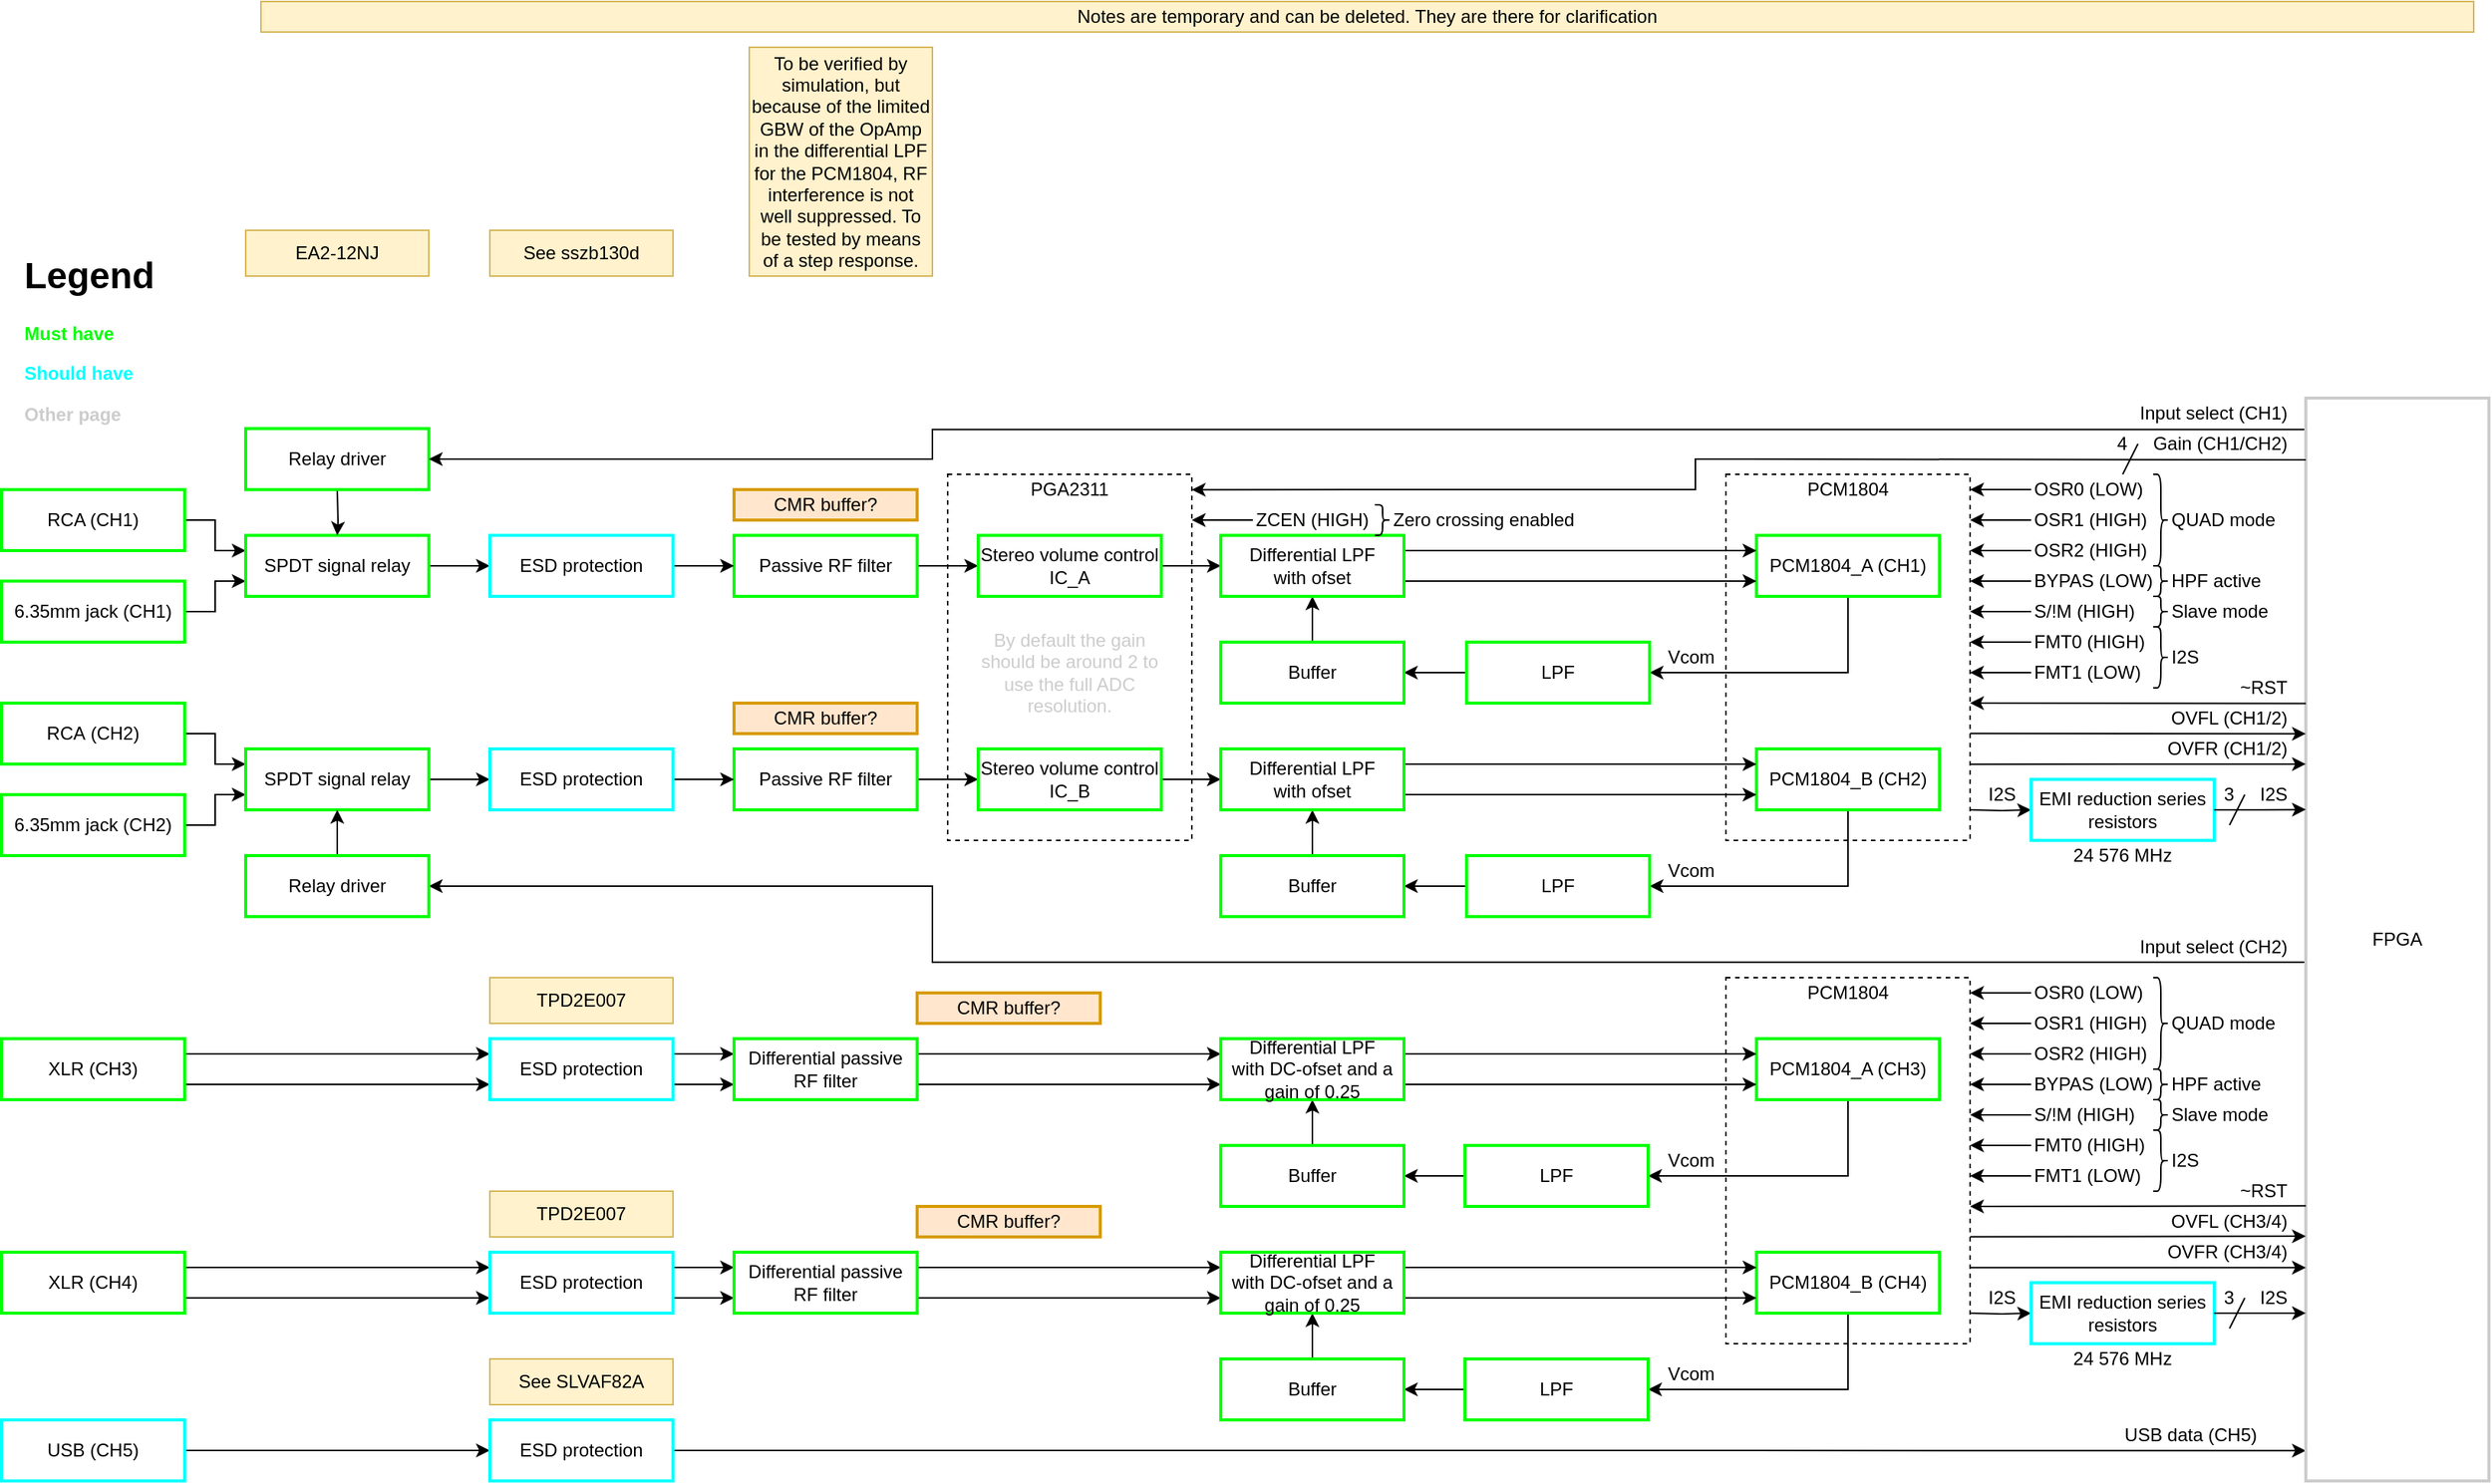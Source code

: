 <mxfile version="14.1.8" type="device"><diagram name="Front-end" id="cWm44dy0w8mPIGw9h7vB"><mxGraphModel dx="2076" dy="1198" grid="1" gridSize="10" guides="1" tooltips="1" connect="1" arrows="1" fold="1" page="1" pageScale="1" pageWidth="1169" pageHeight="1654" math="0" shadow="0"><root><mxCell id="Tum9GpHBGe6kB2Hy12o9-0"/><mxCell id="Tum9GpHBGe6kB2Hy12o9-1" parent="Tum9GpHBGe6kB2Hy12o9-0"/><mxCell id="dldLZSsZTYreI-2zcupG-102" value="" style="rounded=0;whiteSpace=wrap;html=1;dashed=1;" parent="Tum9GpHBGe6kB2Hy12o9-1" vertex="1"><mxGeometry x="860" y="330" width="160" height="240" as="geometry"/></mxCell><mxCell id="PNN2EIpFktz6E2M647Y1-21" style="edgeStyle=orthogonalEdgeStyle;rounded=0;orthogonalLoop=1;jettySize=auto;html=1;exitX=1;exitY=0.5;exitDx=0;exitDy=0;entryX=0;entryY=0.5;entryDx=0;entryDy=0;" parent="Tum9GpHBGe6kB2Hy12o9-1" target="dldLZSsZTYreI-2zcupG-23" edge="1"><mxGeometry relative="1" as="geometry"><mxPoint x="1570" y="550" as="targetPoint"/><mxPoint x="1530" y="550.0" as="sourcePoint"/></mxGeometry></mxCell><mxCell id="PNN2EIpFktz6E2M647Y1-20" value="" style="rounded=0;whiteSpace=wrap;html=1;dashed=1;" parent="Tum9GpHBGe6kB2Hy12o9-1" vertex="1"><mxGeometry x="1370" y="330" width="160" height="240" as="geometry"/></mxCell><mxCell id="Tum9GpHBGe6kB2Hy12o9-12" style="edgeStyle=orthogonalEdgeStyle;rounded=0;orthogonalLoop=1;jettySize=auto;html=1;exitX=1;exitY=0.5;exitDx=0;exitDy=0;startArrow=none;startFill=0;entryX=0;entryY=0.972;entryDx=0;entryDy=0;entryPerimeter=0;" parent="Tum9GpHBGe6kB2Hy12o9-1" source="biP2eencUZLMIJbClhq1-16" target="dldLZSsZTYreI-2zcupG-26" edge="1"><mxGeometry relative="1" as="geometry"><mxPoint x="1570" y="970" as="targetPoint"/><Array as="points"/></mxGeometry></mxCell><mxCell id="biP2eencUZLMIJbClhq1-18" value="" style="edgeStyle=orthogonalEdgeStyle;rounded=0;orthogonalLoop=1;jettySize=auto;html=1;" parent="Tum9GpHBGe6kB2Hy12o9-1" source="Tum9GpHBGe6kB2Hy12o9-13" target="biP2eencUZLMIJbClhq1-16" edge="1"><mxGeometry relative="1" as="geometry"/></mxCell><mxCell id="Tum9GpHBGe6kB2Hy12o9-13" value="USB&amp;nbsp;(CH5)" style="rounded=0;whiteSpace=wrap;html=1;strokeColor=#00FFFF;strokeWidth=2;" parent="Tum9GpHBGe6kB2Hy12o9-1" vertex="1"><mxGeometry x="240" y="950" width="120" height="40" as="geometry"/></mxCell><mxCell id="PNN2EIpFktz6E2M647Y1-124" style="edgeStyle=orthogonalEdgeStyle;rounded=0;orthogonalLoop=1;jettySize=auto;html=1;exitX=1;exitY=0.5;exitDx=0;exitDy=0;entryX=0;entryY=0.25;entryDx=0;entryDy=0;labelBackgroundColor=none;strokeColor=#000000;" parent="Tum9GpHBGe6kB2Hy12o9-1" source="biP2eencUZLMIJbClhq1-2" target="PNN2EIpFktz6E2M647Y1-125" edge="1"><mxGeometry relative="1" as="geometry"><mxPoint x="420" y="390" as="targetPoint"/></mxGeometry></mxCell><mxCell id="biP2eencUZLMIJbClhq1-2" value="RCA (CH1)" style="rounded=0;whiteSpace=wrap;html=1;strokeColor=#00FF00;strokeWidth=2;" parent="Tum9GpHBGe6kB2Hy12o9-1" vertex="1"><mxGeometry x="240" y="340" width="120" height="40" as="geometry"/></mxCell><mxCell id="PNN2EIpFktz6E2M647Y1-71" value="" style="edgeStyle=orthogonalEdgeStyle;rounded=0;orthogonalLoop=1;jettySize=auto;html=1;labelBackgroundColor=none;strokeColor=#000000;entryX=0;entryY=0.75;entryDx=0;entryDy=0;" parent="Tum9GpHBGe6kB2Hy12o9-1" source="biP2eencUZLMIJbClhq1-3" target="PNN2EIpFktz6E2M647Y1-125" edge="1"><mxGeometry relative="1" as="geometry"><mxPoint x="420" y="410" as="targetPoint"/></mxGeometry></mxCell><mxCell id="biP2eencUZLMIJbClhq1-3" value="6.35mm jack (CH1)" style="rounded=0;whiteSpace=wrap;html=1;strokeColor=#00FF00;strokeWidth=2;" parent="Tum9GpHBGe6kB2Hy12o9-1" vertex="1"><mxGeometry x="240" y="400" width="120" height="40" as="geometry"/></mxCell><mxCell id="PNN2EIpFktz6E2M647Y1-72" value="" style="edgeStyle=orthogonalEdgeStyle;rounded=0;orthogonalLoop=1;jettySize=auto;html=1;labelBackgroundColor=none;strokeColor=#000000;entryX=0;entryY=0.25;entryDx=0;entryDy=0;" parent="Tum9GpHBGe6kB2Hy12o9-1" source="biP2eencUZLMIJbClhq1-4" target="PNN2EIpFktz6E2M647Y1-126" edge="1"><mxGeometry relative="1" as="geometry"><mxPoint x="420" y="570" as="targetPoint"/></mxGeometry></mxCell><mxCell id="biP2eencUZLMIJbClhq1-4" value="RCA&amp;nbsp;(CH2)" style="rounded=0;whiteSpace=wrap;html=1;strokeColor=#00FF00;strokeWidth=2;" parent="Tum9GpHBGe6kB2Hy12o9-1" vertex="1"><mxGeometry x="240" y="480" width="120" height="40" as="geometry"/></mxCell><mxCell id="PNN2EIpFktz6E2M647Y1-73" value="" style="edgeStyle=orthogonalEdgeStyle;rounded=0;orthogonalLoop=1;jettySize=auto;html=1;labelBackgroundColor=none;strokeColor=#000000;entryX=0;entryY=0.75;entryDx=0;entryDy=0;" parent="Tum9GpHBGe6kB2Hy12o9-1" source="biP2eencUZLMIJbClhq1-5" target="PNN2EIpFktz6E2M647Y1-126" edge="1"><mxGeometry relative="1" as="geometry"><mxPoint x="420" y="590" as="targetPoint"/></mxGeometry></mxCell><mxCell id="biP2eencUZLMIJbClhq1-5" value="6.35mm jack&amp;nbsp;(CH2)" style="rounded=0;whiteSpace=wrap;html=1;strokeColor=#00FF00;strokeWidth=2;" parent="Tum9GpHBGe6kB2Hy12o9-1" vertex="1"><mxGeometry x="240" y="540" width="120" height="40" as="geometry"/></mxCell><mxCell id="biP2eencUZLMIJbClhq1-20" value="" style="edgeStyle=orthogonalEdgeStyle;rounded=0;orthogonalLoop=1;jettySize=auto;html=1;exitX=1;exitY=0.25;exitDx=0;exitDy=0;entryX=0;entryY=0.25;entryDx=0;entryDy=0;" parent="Tum9GpHBGe6kB2Hy12o9-1" source="biP2eencUZLMIJbClhq1-6" target="biP2eencUZLMIJbClhq1-14" edge="1"><mxGeometry relative="1" as="geometry"/></mxCell><mxCell id="PNN2EIpFktz6E2M647Y1-1" style="edgeStyle=orthogonalEdgeStyle;rounded=0;orthogonalLoop=1;jettySize=auto;html=1;exitX=1;exitY=0.75;exitDx=0;exitDy=0;entryX=0;entryY=0.75;entryDx=0;entryDy=0;" parent="Tum9GpHBGe6kB2Hy12o9-1" source="biP2eencUZLMIJbClhq1-6" target="biP2eencUZLMIJbClhq1-14" edge="1"><mxGeometry relative="1" as="geometry"/></mxCell><mxCell id="biP2eencUZLMIJbClhq1-6" value="XLR&amp;nbsp;(CH3)" style="rounded=0;whiteSpace=wrap;html=1;strokeColor=#00FF00;strokeWidth=2;" parent="Tum9GpHBGe6kB2Hy12o9-1" vertex="1"><mxGeometry x="240" y="700" width="120" height="40" as="geometry"/></mxCell><mxCell id="PNN2EIpFktz6E2M647Y1-4" style="edgeStyle=orthogonalEdgeStyle;rounded=0;orthogonalLoop=1;jettySize=auto;html=1;exitX=1;exitY=0.25;exitDx=0;exitDy=0;entryX=0;entryY=0.25;entryDx=0;entryDy=0;" parent="Tum9GpHBGe6kB2Hy12o9-1" source="biP2eencUZLMIJbClhq1-7" target="biP2eencUZLMIJbClhq1-15" edge="1"><mxGeometry relative="1" as="geometry"/></mxCell><mxCell id="PNN2EIpFktz6E2M647Y1-5" style="edgeStyle=orthogonalEdgeStyle;rounded=0;orthogonalLoop=1;jettySize=auto;html=1;exitX=1;exitY=0.75;exitDx=0;exitDy=0;entryX=0;entryY=0.75;entryDx=0;entryDy=0;" parent="Tum9GpHBGe6kB2Hy12o9-1" source="biP2eencUZLMIJbClhq1-7" target="biP2eencUZLMIJbClhq1-15" edge="1"><mxGeometry relative="1" as="geometry"/></mxCell><mxCell id="biP2eencUZLMIJbClhq1-7" value="XLR&amp;nbsp;(CH4)" style="rounded=0;whiteSpace=wrap;html=1;strokeColor=#00FF00;strokeWidth=2;" parent="Tum9GpHBGe6kB2Hy12o9-1" vertex="1"><mxGeometry x="240" y="840" width="120" height="40" as="geometry"/></mxCell><mxCell id="PNN2EIpFktz6E2M647Y1-2" style="edgeStyle=orthogonalEdgeStyle;rounded=0;orthogonalLoop=1;jettySize=auto;html=1;exitX=1;exitY=0.25;exitDx=0;exitDy=0;entryX=0;entryY=0.25;entryDx=0;entryDy=0;" parent="Tum9GpHBGe6kB2Hy12o9-1" source="biP2eencUZLMIJbClhq1-14" target="biP2eencUZLMIJbClhq1-48" edge="1"><mxGeometry relative="1" as="geometry"/></mxCell><mxCell id="PNN2EIpFktz6E2M647Y1-3" style="edgeStyle=orthogonalEdgeStyle;rounded=0;orthogonalLoop=1;jettySize=auto;html=1;exitX=1;exitY=0.75;exitDx=0;exitDy=0;entryX=0;entryY=0.75;entryDx=0;entryDy=0;" parent="Tum9GpHBGe6kB2Hy12o9-1" source="biP2eencUZLMIJbClhq1-14" target="biP2eencUZLMIJbClhq1-48" edge="1"><mxGeometry relative="1" as="geometry"/></mxCell><mxCell id="biP2eencUZLMIJbClhq1-14" value="ESD protection" style="rounded=0;whiteSpace=wrap;html=1;strokeColor=#00FFFF;strokeWidth=2;" parent="Tum9GpHBGe6kB2Hy12o9-1" vertex="1"><mxGeometry x="560" y="700" width="120" height="40" as="geometry"/></mxCell><mxCell id="PNN2EIpFktz6E2M647Y1-6" style="edgeStyle=orthogonalEdgeStyle;rounded=0;orthogonalLoop=1;jettySize=auto;html=1;exitX=1;exitY=0.25;exitDx=0;exitDy=0;entryX=0;entryY=0.25;entryDx=0;entryDy=0;" parent="Tum9GpHBGe6kB2Hy12o9-1" source="biP2eencUZLMIJbClhq1-15" target="biP2eencUZLMIJbClhq1-56" edge="1"><mxGeometry relative="1" as="geometry"/></mxCell><mxCell id="PNN2EIpFktz6E2M647Y1-7" style="edgeStyle=orthogonalEdgeStyle;rounded=0;orthogonalLoop=1;jettySize=auto;html=1;exitX=1;exitY=0.75;exitDx=0;exitDy=0;entryX=0;entryY=0.75;entryDx=0;entryDy=0;" parent="Tum9GpHBGe6kB2Hy12o9-1" source="biP2eencUZLMIJbClhq1-15" target="biP2eencUZLMIJbClhq1-56" edge="1"><mxGeometry relative="1" as="geometry"/></mxCell><mxCell id="biP2eencUZLMIJbClhq1-15" value="ESD protection" style="rounded=0;whiteSpace=wrap;html=1;strokeColor=#00FFFF;strokeWidth=2;" parent="Tum9GpHBGe6kB2Hy12o9-1" vertex="1"><mxGeometry x="560" y="840" width="120" height="40" as="geometry"/></mxCell><mxCell id="biP2eencUZLMIJbClhq1-16" value="ESD protection" style="rounded=0;whiteSpace=wrap;html=1;strokeColor=#00FFFF;strokeWidth=2;" parent="Tum9GpHBGe6kB2Hy12o9-1" vertex="1"><mxGeometry x="560" y="950" width="120" height="40" as="geometry"/></mxCell><mxCell id="biP2eencUZLMIJbClhq1-40" style="edgeStyle=orthogonalEdgeStyle;rounded=0;orthogonalLoop=1;jettySize=auto;html=1;exitX=0.5;exitY=1;exitDx=0;exitDy=0;entryX=1;entryY=0.5;entryDx=0;entryDy=0;" parent="Tum9GpHBGe6kB2Hy12o9-1" source="biP2eencUZLMIJbClhq1-31" target="biP2eencUZLMIJbClhq1-33" edge="1"><mxGeometry relative="1" as="geometry"><mxPoint x="1285" y="620" as="targetPoint"/></mxGeometry></mxCell><mxCell id="biP2eencUZLMIJbClhq1-31" value="PCM1804_A (CH1)" style="rounded=0;whiteSpace=wrap;html=1;strokeColor=#00FF00;strokeWidth=2;" parent="Tum9GpHBGe6kB2Hy12o9-1" vertex="1"><mxGeometry x="1390" y="370" width="120" height="40" as="geometry"/></mxCell><mxCell id="biP2eencUZLMIJbClhq1-35" value="" style="edgeStyle=orthogonalEdgeStyle;rounded=0;orthogonalLoop=1;jettySize=auto;html=1;entryX=1;entryY=0.5;entryDx=0;entryDy=0;" parent="Tum9GpHBGe6kB2Hy12o9-1" source="biP2eencUZLMIJbClhq1-33" target="biP2eencUZLMIJbClhq1-34" edge="1"><mxGeometry relative="1" as="geometry"><mxPoint x="885" y="620.0" as="targetPoint"/></mxGeometry></mxCell><mxCell id="biP2eencUZLMIJbClhq1-33" value="LPF" style="rounded=0;whiteSpace=wrap;html=1;strokeColor=#00FF00;strokeWidth=2;" parent="Tum9GpHBGe6kB2Hy12o9-1" vertex="1"><mxGeometry x="1200" y="440" width="120" height="40" as="geometry"/></mxCell><mxCell id="biP2eencUZLMIJbClhq1-85" style="edgeStyle=orthogonalEdgeStyle;rounded=0;orthogonalLoop=1;jettySize=auto;html=1;entryX=0.5;entryY=1;entryDx=0;entryDy=0;" parent="Tum9GpHBGe6kB2Hy12o9-1" source="biP2eencUZLMIJbClhq1-34" target="biP2eencUZLMIJbClhq1-66" edge="1"><mxGeometry relative="1" as="geometry"/></mxCell><mxCell id="biP2eencUZLMIJbClhq1-34" value="Buffer" style="rounded=0;whiteSpace=wrap;html=1;strokeColor=#00FF00;strokeWidth=2;" parent="Tum9GpHBGe6kB2Hy12o9-1" vertex="1"><mxGeometry x="1039" y="440" width="120" height="40" as="geometry"/></mxCell><mxCell id="biP2eencUZLMIJbClhq1-41" value="Vcom" style="text;html=1;strokeColor=none;fillColor=none;align=left;verticalAlign=middle;whiteSpace=wrap;rounded=0;" parent="Tum9GpHBGe6kB2Hy12o9-1" vertex="1"><mxGeometry x="1330" y="440" width="50" height="20" as="geometry"/></mxCell><mxCell id="biP2eencUZLMIJbClhq1-47" value="See sszb130d" style="text;html=1;strokeColor=#d6b656;fillColor=#fff2cc;align=center;verticalAlign=middle;whiteSpace=wrap;rounded=0;" parent="Tum9GpHBGe6kB2Hy12o9-1" vertex="1"><mxGeometry x="560" y="170" width="120" height="30" as="geometry"/></mxCell><mxCell id="PNN2EIpFktz6E2M647Y1-47" style="edgeStyle=orthogonalEdgeStyle;rounded=0;orthogonalLoop=1;jettySize=auto;html=1;exitX=1;exitY=0.25;exitDx=0;exitDy=0;entryX=0;entryY=0.25;entryDx=0;entryDy=0;" parent="Tum9GpHBGe6kB2Hy12o9-1" source="biP2eencUZLMIJbClhq1-48" target="PNN2EIpFktz6E2M647Y1-34" edge="1"><mxGeometry relative="1" as="geometry"/></mxCell><mxCell id="PNN2EIpFktz6E2M647Y1-48" style="edgeStyle=orthogonalEdgeStyle;rounded=0;orthogonalLoop=1;jettySize=auto;html=1;exitX=1;exitY=0.75;exitDx=0;exitDy=0;entryX=0;entryY=0.75;entryDx=0;entryDy=0;" parent="Tum9GpHBGe6kB2Hy12o9-1" source="biP2eencUZLMIJbClhq1-48" target="PNN2EIpFktz6E2M647Y1-34" edge="1"><mxGeometry relative="1" as="geometry"/></mxCell><mxCell id="biP2eencUZLMIJbClhq1-48" value="Differential passive RF filter" style="rounded=0;whiteSpace=wrap;html=1;strokeColor=#00FF00;strokeWidth=2;" parent="Tum9GpHBGe6kB2Hy12o9-1" vertex="1"><mxGeometry x="720" y="700" width="120" height="40" as="geometry"/></mxCell><mxCell id="biP2eencUZLMIJbClhq1-77" style="edgeStyle=orthogonalEdgeStyle;rounded=0;orthogonalLoop=1;jettySize=auto;html=1;exitX=1;exitY=0.5;exitDx=0;exitDy=0;entryX=0;entryY=0.5;entryDx=0;entryDy=0;" parent="Tum9GpHBGe6kB2Hy12o9-1" source="biP2eencUZLMIJbClhq1-88" target="biP2eencUZLMIJbClhq1-66" edge="1"><mxGeometry relative="1" as="geometry"><mxPoint x="845" y="415" as="sourcePoint"/><Array as="points"/></mxGeometry></mxCell><mxCell id="biP2eencUZLMIJbClhq1-78" style="edgeStyle=orthogonalEdgeStyle;rounded=0;orthogonalLoop=1;jettySize=auto;html=1;exitX=1;exitY=0.5;exitDx=0;exitDy=0;entryX=0;entryY=0.5;entryDx=0;entryDy=0;" parent="Tum9GpHBGe6kB2Hy12o9-1" source="biP2eencUZLMIJbClhq1-89" target="PNN2EIpFktz6E2M647Y1-19" edge="1"><mxGeometry relative="1" as="geometry"><mxPoint x="845" y="455" as="sourcePoint"/><mxPoint x="885" y="507.5" as="targetPoint"/></mxGeometry></mxCell><mxCell id="PNN2EIpFktz6E2M647Y1-49" style="edgeStyle=orthogonalEdgeStyle;rounded=0;orthogonalLoop=1;jettySize=auto;html=1;exitX=1;exitY=0.25;exitDx=0;exitDy=0;entryX=0;entryY=0.25;entryDx=0;entryDy=0;" parent="Tum9GpHBGe6kB2Hy12o9-1" source="biP2eencUZLMIJbClhq1-56" target="PNN2EIpFktz6E2M647Y1-45" edge="1"><mxGeometry relative="1" as="geometry"/></mxCell><mxCell id="PNN2EIpFktz6E2M647Y1-50" style="edgeStyle=orthogonalEdgeStyle;rounded=0;orthogonalLoop=1;jettySize=auto;html=1;exitX=1;exitY=0.75;exitDx=0;exitDy=0;entryX=0;entryY=0.75;entryDx=0;entryDy=0;" parent="Tum9GpHBGe6kB2Hy12o9-1" source="biP2eencUZLMIJbClhq1-56" target="PNN2EIpFktz6E2M647Y1-45" edge="1"><mxGeometry relative="1" as="geometry"/></mxCell><mxCell id="biP2eencUZLMIJbClhq1-56" value="Differential passive RF filter" style="rounded=0;whiteSpace=wrap;html=1;strokeColor=#00FF00;strokeWidth=2;" parent="Tum9GpHBGe6kB2Hy12o9-1" vertex="1"><mxGeometry x="720" y="840" width="120" height="40" as="geometry"/></mxCell><mxCell id="PNN2EIpFktz6E2M647Y1-74" value="" style="edgeStyle=orthogonalEdgeStyle;rounded=0;orthogonalLoop=1;jettySize=auto;html=1;labelBackgroundColor=none;strokeColor=#000000;" parent="Tum9GpHBGe6kB2Hy12o9-1" source="biP2eencUZLMIJbClhq1-59" target="biP2eencUZLMIJbClhq1-88" edge="1"><mxGeometry relative="1" as="geometry"/></mxCell><mxCell id="biP2eencUZLMIJbClhq1-59" value="Passive RF filter" style="rounded=0;whiteSpace=wrap;html=1;strokeColor=#00FF00;strokeWidth=2;" parent="Tum9GpHBGe6kB2Hy12o9-1" vertex="1"><mxGeometry x="720" y="370" width="120" height="40" as="geometry"/></mxCell><mxCell id="PNN2EIpFktz6E2M647Y1-75" value="" style="edgeStyle=orthogonalEdgeStyle;rounded=0;orthogonalLoop=1;jettySize=auto;html=1;labelBackgroundColor=none;strokeColor=#000000;" parent="Tum9GpHBGe6kB2Hy12o9-1" source="biP2eencUZLMIJbClhq1-60" target="biP2eencUZLMIJbClhq1-89" edge="1"><mxGeometry relative="1" as="geometry"/></mxCell><mxCell id="biP2eencUZLMIJbClhq1-60" value="Passive RF filter" style="rounded=0;whiteSpace=wrap;html=1;strokeColor=#00FF00;strokeWidth=2;" parent="Tum9GpHBGe6kB2Hy12o9-1" vertex="1"><mxGeometry x="720" y="510" width="120" height="40" as="geometry"/></mxCell><mxCell id="biP2eencUZLMIJbClhq1-61" value="To be verified by simulation, but because of the limited GBW of the OpAmp in the differential LPF for the PCM1804, RF interference is not well suppressed. To be tested by means of a step response." style="text;html=1;strokeColor=#d6b656;fillColor=#fff2cc;align=center;verticalAlign=middle;whiteSpace=wrap;rounded=0;" parent="Tum9GpHBGe6kB2Hy12o9-1" vertex="1"><mxGeometry x="730" y="50" width="120" height="150" as="geometry"/></mxCell><mxCell id="biP2eencUZLMIJbClhq1-65" value="Notes are temporary and can be deleted. They are there for clarification" style="text;html=1;strokeColor=#d6b656;fillColor=#fff2cc;align=center;verticalAlign=middle;whiteSpace=wrap;rounded=0;" parent="Tum9GpHBGe6kB2Hy12o9-1" vertex="1"><mxGeometry x="410" y="20" width="1450" height="20" as="geometry"/></mxCell><mxCell id="biP2eencUZLMIJbClhq1-83" style="edgeStyle=orthogonalEdgeStyle;rounded=0;orthogonalLoop=1;jettySize=auto;html=1;exitX=1;exitY=0.25;exitDx=0;exitDy=0;entryX=0;entryY=0.25;entryDx=0;entryDy=0;" parent="Tum9GpHBGe6kB2Hy12o9-1" source="biP2eencUZLMIJbClhq1-66" target="biP2eencUZLMIJbClhq1-31" edge="1"><mxGeometry relative="1" as="geometry"/></mxCell><mxCell id="biP2eencUZLMIJbClhq1-84" style="edgeStyle=orthogonalEdgeStyle;rounded=0;orthogonalLoop=1;jettySize=auto;html=1;exitX=1;exitY=0.75;exitDx=0;exitDy=0;entryX=0;entryY=0.75;entryDx=0;entryDy=0;" parent="Tum9GpHBGe6kB2Hy12o9-1" source="biP2eencUZLMIJbClhq1-66" target="biP2eencUZLMIJbClhq1-31" edge="1"><mxGeometry relative="1" as="geometry"/></mxCell><mxCell id="biP2eencUZLMIJbClhq1-66" value="Differential LPF&lt;br&gt;with ofset" style="rounded=0;whiteSpace=wrap;html=1;strokeColor=#00FF00;strokeWidth=2;" parent="Tum9GpHBGe6kB2Hy12o9-1" vertex="1"><mxGeometry x="1039" y="370" width="120" height="40" as="geometry"/></mxCell><mxCell id="biP2eencUZLMIJbClhq1-88" value="Stereo volume control IC_A" style="rounded=0;whiteSpace=wrap;html=1;strokeColor=#00FF00;strokeWidth=2;" parent="Tum9GpHBGe6kB2Hy12o9-1" vertex="1"><mxGeometry x="880" y="370" width="120" height="40" as="geometry"/></mxCell><mxCell id="biP2eencUZLMIJbClhq1-89" value="Stereo volume control IC_B" style="rounded=0;whiteSpace=wrap;html=1;strokeColor=#00FF00;strokeWidth=2;" parent="Tum9GpHBGe6kB2Hy12o9-1" vertex="1"><mxGeometry x="880" y="510" width="120" height="40" as="geometry"/></mxCell><mxCell id="PNN2EIpFktz6E2M647Y1-0" value="EA2-12NJ" style="text;html=1;strokeColor=#d6b656;fillColor=#fff2cc;align=center;verticalAlign=middle;whiteSpace=wrap;rounded=0;" parent="Tum9GpHBGe6kB2Hy12o9-1" vertex="1"><mxGeometry x="400" y="170" width="120" height="30" as="geometry"/></mxCell><mxCell id="PNN2EIpFktz6E2M647Y1-8" style="edgeStyle=orthogonalEdgeStyle;rounded=0;orthogonalLoop=1;jettySize=auto;html=1;exitX=0.5;exitY=1;exitDx=0;exitDy=0;entryX=1;entryY=0.5;entryDx=0;entryDy=0;" parent="Tum9GpHBGe6kB2Hy12o9-1" source="PNN2EIpFktz6E2M647Y1-10" target="PNN2EIpFktz6E2M647Y1-12" edge="1"><mxGeometry relative="1" as="geometry"><mxPoint x="1285" y="790" as="targetPoint"/></mxGeometry></mxCell><mxCell id="PNN2EIpFktz6E2M647Y1-10" value="PCM1804_B (CH2)" style="rounded=0;whiteSpace=wrap;html=1;strokeColor=#00FF00;strokeWidth=2;" parent="Tum9GpHBGe6kB2Hy12o9-1" vertex="1"><mxGeometry x="1390" y="510" width="120" height="40" as="geometry"/></mxCell><mxCell id="PNN2EIpFktz6E2M647Y1-11" value="" style="edgeStyle=orthogonalEdgeStyle;rounded=0;orthogonalLoop=1;jettySize=auto;html=1;entryX=1;entryY=0.5;entryDx=0;entryDy=0;" parent="Tum9GpHBGe6kB2Hy12o9-1" source="PNN2EIpFktz6E2M647Y1-12" target="PNN2EIpFktz6E2M647Y1-14" edge="1"><mxGeometry relative="1" as="geometry"><mxPoint x="885" y="760.0" as="targetPoint"/></mxGeometry></mxCell><mxCell id="PNN2EIpFktz6E2M647Y1-12" value="LPF" style="rounded=0;whiteSpace=wrap;html=1;strokeColor=#00FF00;strokeWidth=2;" parent="Tum9GpHBGe6kB2Hy12o9-1" vertex="1"><mxGeometry x="1200" y="580" width="120" height="40" as="geometry"/></mxCell><mxCell id="PNN2EIpFktz6E2M647Y1-13" style="edgeStyle=orthogonalEdgeStyle;rounded=0;orthogonalLoop=1;jettySize=auto;html=1;entryX=0.5;entryY=1;entryDx=0;entryDy=0;" parent="Tum9GpHBGe6kB2Hy12o9-1" source="PNN2EIpFktz6E2M647Y1-14" target="PNN2EIpFktz6E2M647Y1-19" edge="1"><mxGeometry relative="1" as="geometry"/></mxCell><mxCell id="PNN2EIpFktz6E2M647Y1-14" value="Buffer" style="rounded=0;whiteSpace=wrap;html=1;strokeColor=#00FF00;strokeWidth=2;" parent="Tum9GpHBGe6kB2Hy12o9-1" vertex="1"><mxGeometry x="1039" y="580" width="120" height="40" as="geometry"/></mxCell><mxCell id="PNN2EIpFktz6E2M647Y1-15" value="Vcom" style="text;html=1;strokeColor=none;fillColor=none;align=left;verticalAlign=middle;whiteSpace=wrap;rounded=0;" parent="Tum9GpHBGe6kB2Hy12o9-1" vertex="1"><mxGeometry x="1330" y="580" width="50" height="20" as="geometry"/></mxCell><mxCell id="PNN2EIpFktz6E2M647Y1-17" style="edgeStyle=orthogonalEdgeStyle;rounded=0;orthogonalLoop=1;jettySize=auto;html=1;exitX=1;exitY=0.25;exitDx=0;exitDy=0;entryX=0;entryY=0.25;entryDx=0;entryDy=0;" parent="Tum9GpHBGe6kB2Hy12o9-1" source="PNN2EIpFktz6E2M647Y1-19" target="PNN2EIpFktz6E2M647Y1-10" edge="1"><mxGeometry relative="1" as="geometry"/></mxCell><mxCell id="PNN2EIpFktz6E2M647Y1-18" style="edgeStyle=orthogonalEdgeStyle;rounded=0;orthogonalLoop=1;jettySize=auto;html=1;exitX=1;exitY=0.75;exitDx=0;exitDy=0;entryX=0;entryY=0.75;entryDx=0;entryDy=0;" parent="Tum9GpHBGe6kB2Hy12o9-1" source="PNN2EIpFktz6E2M647Y1-19" target="PNN2EIpFktz6E2M647Y1-10" edge="1"><mxGeometry relative="1" as="geometry"/></mxCell><mxCell id="PNN2EIpFktz6E2M647Y1-19" value="Differential LPF&lt;br&gt;with ofset" style="rounded=0;whiteSpace=wrap;html=1;strokeColor=#00FF00;strokeWidth=2;" parent="Tum9GpHBGe6kB2Hy12o9-1" vertex="1"><mxGeometry x="1039" y="510" width="120" height="40" as="geometry"/></mxCell><mxCell id="PNN2EIpFktz6E2M647Y1-22" value="PCM1804" style="text;html=1;strokeColor=none;fillColor=none;align=center;verticalAlign=middle;whiteSpace=wrap;rounded=0;" parent="Tum9GpHBGe6kB2Hy12o9-1" vertex="1"><mxGeometry x="1390" y="330" width="120" height="20" as="geometry"/></mxCell><mxCell id="PNN2EIpFktz6E2M647Y1-24" value="" style="rounded=0;whiteSpace=wrap;html=1;dashed=1;" parent="Tum9GpHBGe6kB2Hy12o9-1" vertex="1"><mxGeometry x="1370" y="660" width="160" height="240" as="geometry"/></mxCell><mxCell id="PNN2EIpFktz6E2M647Y1-25" style="edgeStyle=orthogonalEdgeStyle;rounded=0;orthogonalLoop=1;jettySize=auto;html=1;exitX=0.5;exitY=1;exitDx=0;exitDy=0;entryX=1;entryY=0.5;entryDx=0;entryDy=0;" parent="Tum9GpHBGe6kB2Hy12o9-1" source="PNN2EIpFktz6E2M647Y1-26" target="PNN2EIpFktz6E2M647Y1-28" edge="1"><mxGeometry relative="1" as="geometry"><mxPoint x="1289" y="960" as="targetPoint"/></mxGeometry></mxCell><mxCell id="PNN2EIpFktz6E2M647Y1-26" value="PCM1804_A (CH3)" style="rounded=0;whiteSpace=wrap;html=1;strokeColor=#00FF00;strokeWidth=2;" parent="Tum9GpHBGe6kB2Hy12o9-1" vertex="1"><mxGeometry x="1390" y="700" width="120" height="40" as="geometry"/></mxCell><mxCell id="PNN2EIpFktz6E2M647Y1-27" value="" style="edgeStyle=orthogonalEdgeStyle;rounded=0;orthogonalLoop=1;jettySize=auto;html=1;entryX=1;entryY=0.5;entryDx=0;entryDy=0;" parent="Tum9GpHBGe6kB2Hy12o9-1" source="PNN2EIpFktz6E2M647Y1-28" target="PNN2EIpFktz6E2M647Y1-30" edge="1"><mxGeometry relative="1" as="geometry"><mxPoint x="879" y="947.0" as="targetPoint"/></mxGeometry></mxCell><mxCell id="PNN2EIpFktz6E2M647Y1-28" value="LPF" style="rounded=0;whiteSpace=wrap;html=1;strokeColor=#00FF00;strokeWidth=2;" parent="Tum9GpHBGe6kB2Hy12o9-1" vertex="1"><mxGeometry x="1199" y="770" width="120" height="40" as="geometry"/></mxCell><mxCell id="PNN2EIpFktz6E2M647Y1-29" style="edgeStyle=orthogonalEdgeStyle;rounded=0;orthogonalLoop=1;jettySize=auto;html=1;entryX=0.5;entryY=1;entryDx=0;entryDy=0;" parent="Tum9GpHBGe6kB2Hy12o9-1" source="PNN2EIpFktz6E2M647Y1-30" target="PNN2EIpFktz6E2M647Y1-34" edge="1"><mxGeometry relative="1" as="geometry"/></mxCell><mxCell id="PNN2EIpFktz6E2M647Y1-30" value="Buffer" style="rounded=0;whiteSpace=wrap;html=1;strokeColor=#00FF00;strokeWidth=2;" parent="Tum9GpHBGe6kB2Hy12o9-1" vertex="1"><mxGeometry x="1039" y="770" width="120" height="40" as="geometry"/></mxCell><mxCell id="PNN2EIpFktz6E2M647Y1-31" value="Vcom" style="text;html=1;strokeColor=none;fillColor=none;align=left;verticalAlign=middle;whiteSpace=wrap;rounded=0;" parent="Tum9GpHBGe6kB2Hy12o9-1" vertex="1"><mxGeometry x="1330" y="770" width="50" height="20" as="geometry"/></mxCell><mxCell id="PNN2EIpFktz6E2M647Y1-32" style="edgeStyle=orthogonalEdgeStyle;rounded=0;orthogonalLoop=1;jettySize=auto;html=1;exitX=1;exitY=0.25;exitDx=0;exitDy=0;entryX=0;entryY=0.25;entryDx=0;entryDy=0;" parent="Tum9GpHBGe6kB2Hy12o9-1" source="PNN2EIpFktz6E2M647Y1-34" target="PNN2EIpFktz6E2M647Y1-26" edge="1"><mxGeometry relative="1" as="geometry"/></mxCell><mxCell id="PNN2EIpFktz6E2M647Y1-33" style="edgeStyle=orthogonalEdgeStyle;rounded=0;orthogonalLoop=1;jettySize=auto;html=1;exitX=1;exitY=0.75;exitDx=0;exitDy=0;entryX=0;entryY=0.75;entryDx=0;entryDy=0;" parent="Tum9GpHBGe6kB2Hy12o9-1" source="PNN2EIpFktz6E2M647Y1-34" target="PNN2EIpFktz6E2M647Y1-26" edge="1"><mxGeometry relative="1" as="geometry"/></mxCell><mxCell id="PNN2EIpFktz6E2M647Y1-34" value="Differential LPF&lt;br&gt;with DC-ofset and a gain of 0.25" style="rounded=0;whiteSpace=wrap;html=1;strokeColor=#00FF00;strokeWidth=2;" parent="Tum9GpHBGe6kB2Hy12o9-1" vertex="1"><mxGeometry x="1039" y="700" width="120" height="40" as="geometry"/></mxCell><mxCell id="PNN2EIpFktz6E2M647Y1-35" style="edgeStyle=orthogonalEdgeStyle;rounded=0;orthogonalLoop=1;jettySize=auto;html=1;exitX=0.5;exitY=1;exitDx=0;exitDy=0;entryX=1;entryY=0.5;entryDx=0;entryDy=0;" parent="Tum9GpHBGe6kB2Hy12o9-1" source="PNN2EIpFktz6E2M647Y1-36" target="PNN2EIpFktz6E2M647Y1-38" edge="1"><mxGeometry relative="1" as="geometry"><mxPoint x="1289" y="1100" as="targetPoint"/></mxGeometry></mxCell><mxCell id="PNN2EIpFktz6E2M647Y1-36" value="PCM1804_B&amp;nbsp;(CH4)" style="rounded=0;whiteSpace=wrap;html=1;strokeColor=#00FF00;strokeWidth=2;" parent="Tum9GpHBGe6kB2Hy12o9-1" vertex="1"><mxGeometry x="1390" y="840" width="120" height="40" as="geometry"/></mxCell><mxCell id="PNN2EIpFktz6E2M647Y1-37" value="" style="edgeStyle=orthogonalEdgeStyle;rounded=0;orthogonalLoop=1;jettySize=auto;html=1;entryX=1;entryY=0.5;entryDx=0;entryDy=0;" parent="Tum9GpHBGe6kB2Hy12o9-1" source="PNN2EIpFktz6E2M647Y1-38" target="PNN2EIpFktz6E2M647Y1-40" edge="1"><mxGeometry relative="1" as="geometry"><mxPoint x="879" y="1090.0" as="targetPoint"/></mxGeometry></mxCell><mxCell id="PNN2EIpFktz6E2M647Y1-38" value="LPF" style="rounded=0;whiteSpace=wrap;html=1;strokeColor=#00FF00;strokeWidth=2;" parent="Tum9GpHBGe6kB2Hy12o9-1" vertex="1"><mxGeometry x="1199" y="910" width="120" height="40" as="geometry"/></mxCell><mxCell id="PNN2EIpFktz6E2M647Y1-39" style="edgeStyle=orthogonalEdgeStyle;rounded=0;orthogonalLoop=1;jettySize=auto;html=1;entryX=0.5;entryY=1;entryDx=0;entryDy=0;" parent="Tum9GpHBGe6kB2Hy12o9-1" source="PNN2EIpFktz6E2M647Y1-40" target="PNN2EIpFktz6E2M647Y1-45" edge="1"><mxGeometry relative="1" as="geometry"/></mxCell><mxCell id="PNN2EIpFktz6E2M647Y1-40" value="Buffer" style="rounded=0;whiteSpace=wrap;html=1;strokeColor=#00FF00;strokeWidth=2;" parent="Tum9GpHBGe6kB2Hy12o9-1" vertex="1"><mxGeometry x="1039" y="910" width="120" height="40" as="geometry"/></mxCell><mxCell id="PNN2EIpFktz6E2M647Y1-41" value="Vcom" style="text;html=1;strokeColor=none;fillColor=none;align=left;verticalAlign=middle;whiteSpace=wrap;rounded=0;" parent="Tum9GpHBGe6kB2Hy12o9-1" vertex="1"><mxGeometry x="1330" y="910" width="50" height="20" as="geometry"/></mxCell><mxCell id="PNN2EIpFktz6E2M647Y1-43" style="edgeStyle=orthogonalEdgeStyle;rounded=0;orthogonalLoop=1;jettySize=auto;html=1;exitX=1;exitY=0.25;exitDx=0;exitDy=0;entryX=0;entryY=0.25;entryDx=0;entryDy=0;" parent="Tum9GpHBGe6kB2Hy12o9-1" source="PNN2EIpFktz6E2M647Y1-45" target="PNN2EIpFktz6E2M647Y1-36" edge="1"><mxGeometry relative="1" as="geometry"/></mxCell><mxCell id="PNN2EIpFktz6E2M647Y1-44" style="edgeStyle=orthogonalEdgeStyle;rounded=0;orthogonalLoop=1;jettySize=auto;html=1;exitX=1;exitY=0.75;exitDx=0;exitDy=0;entryX=0;entryY=0.75;entryDx=0;entryDy=0;" parent="Tum9GpHBGe6kB2Hy12o9-1" source="PNN2EIpFktz6E2M647Y1-45" target="PNN2EIpFktz6E2M647Y1-36" edge="1"><mxGeometry relative="1" as="geometry"/></mxCell><mxCell id="PNN2EIpFktz6E2M647Y1-45" value="Differential LPF&lt;br style=&quot;border-color: var(--border-color);&quot;&gt;with DC-ofset and a gain of 0.25" style="rounded=0;whiteSpace=wrap;html=1;strokeColor=#00FF00;strokeWidth=2;" parent="Tum9GpHBGe6kB2Hy12o9-1" vertex="1"><mxGeometry x="1039" y="840" width="120" height="40" as="geometry"/></mxCell><mxCell id="PNN2EIpFktz6E2M647Y1-46" value="PCM1804" style="text;html=1;strokeColor=none;fillColor=none;align=center;verticalAlign=middle;whiteSpace=wrap;rounded=0;" parent="Tum9GpHBGe6kB2Hy12o9-1" vertex="1"><mxGeometry x="1390" y="660" width="120" height="20" as="geometry"/></mxCell><mxCell id="PNN2EIpFktz6E2M647Y1-131" value="" style="edgeStyle=orthogonalEdgeStyle;rounded=0;orthogonalLoop=1;jettySize=auto;html=1;labelBackgroundColor=none;" parent="Tum9GpHBGe6kB2Hy12o9-1" source="PNN2EIpFktz6E2M647Y1-125" target="PNN2EIpFktz6E2M647Y1-127" edge="1"><mxGeometry relative="1" as="geometry"/></mxCell><mxCell id="PNN2EIpFktz6E2M647Y1-125" value="SPDT signal relay" style="rounded=0;whiteSpace=wrap;html=1;strokeColor=#00FF00;strokeWidth=2;" parent="Tum9GpHBGe6kB2Hy12o9-1" vertex="1"><mxGeometry x="400" y="370" width="120" height="40" as="geometry"/></mxCell><mxCell id="PNN2EIpFktz6E2M647Y1-130" value="" style="edgeStyle=orthogonalEdgeStyle;rounded=0;orthogonalLoop=1;jettySize=auto;html=1;labelBackgroundColor=none;" parent="Tum9GpHBGe6kB2Hy12o9-1" source="PNN2EIpFktz6E2M647Y1-126" target="PNN2EIpFktz6E2M647Y1-128" edge="1"><mxGeometry relative="1" as="geometry"/></mxCell><mxCell id="PNN2EIpFktz6E2M647Y1-126" value="SPDT signal relay" style="rounded=0;whiteSpace=wrap;html=1;strokeColor=#00FF00;strokeWidth=2;" parent="Tum9GpHBGe6kB2Hy12o9-1" vertex="1"><mxGeometry x="400" y="510" width="120" height="40" as="geometry"/></mxCell><mxCell id="PNN2EIpFktz6E2M647Y1-132" value="" style="edgeStyle=orthogonalEdgeStyle;rounded=0;orthogonalLoop=1;jettySize=auto;html=1;labelBackgroundColor=none;" parent="Tum9GpHBGe6kB2Hy12o9-1" source="PNN2EIpFktz6E2M647Y1-127" target="biP2eencUZLMIJbClhq1-59" edge="1"><mxGeometry relative="1" as="geometry"/></mxCell><mxCell id="PNN2EIpFktz6E2M647Y1-127" value="ESD protection" style="rounded=0;whiteSpace=wrap;html=1;strokeColor=#00FFFF;strokeWidth=2;" parent="Tum9GpHBGe6kB2Hy12o9-1" vertex="1"><mxGeometry x="560" y="370" width="120" height="40" as="geometry"/></mxCell><mxCell id="PNN2EIpFktz6E2M647Y1-133" value="" style="edgeStyle=orthogonalEdgeStyle;rounded=0;orthogonalLoop=1;jettySize=auto;html=1;labelBackgroundColor=none;" parent="Tum9GpHBGe6kB2Hy12o9-1" source="PNN2EIpFktz6E2M647Y1-128" target="biP2eencUZLMIJbClhq1-60" edge="1"><mxGeometry relative="1" as="geometry"/></mxCell><mxCell id="PNN2EIpFktz6E2M647Y1-128" value="ESD protection" style="rounded=0;whiteSpace=wrap;html=1;strokeColor=#00FFFF;strokeWidth=2;" parent="Tum9GpHBGe6kB2Hy12o9-1" vertex="1"><mxGeometry x="560" y="510" width="120" height="40" as="geometry"/></mxCell><mxCell id="PNN2EIpFktz6E2M647Y1-135" value="CMR buffer?" style="rounded=0;whiteSpace=wrap;html=1;strokeColor=#d79b00;strokeWidth=2;fillColor=#ffe6cc;" parent="Tum9GpHBGe6kB2Hy12o9-1" vertex="1"><mxGeometry x="840" y="670" width="120" height="20" as="geometry"/></mxCell><mxCell id="PNN2EIpFktz6E2M647Y1-136" value="CMR buffer?" style="rounded=0;whiteSpace=wrap;html=1;strokeColor=#d79b00;strokeWidth=2;fillColor=#ffe6cc;" parent="Tum9GpHBGe6kB2Hy12o9-1" vertex="1"><mxGeometry x="840" y="810" width="120" height="20" as="geometry"/></mxCell><mxCell id="PNN2EIpFktz6E2M647Y1-137" value="CMR buffer?" style="rounded=0;whiteSpace=wrap;html=1;strokeColor=#d79b00;strokeWidth=2;fillColor=#ffe6cc;" parent="Tum9GpHBGe6kB2Hy12o9-1" vertex="1"><mxGeometry x="720" y="480" width="120" height="20" as="geometry"/></mxCell><mxCell id="PNN2EIpFktz6E2M647Y1-138" value="CMR buffer?" style="rounded=0;whiteSpace=wrap;html=1;strokeColor=#d79b00;strokeWidth=2;fillColor=#ffe6cc;" parent="Tum9GpHBGe6kB2Hy12o9-1" vertex="1"><mxGeometry x="720" y="340" width="120" height="20" as="geometry"/></mxCell><mxCell id="yWXeXy_CkFC-icF_Z47C-0" value="&lt;h1&gt;Legend&lt;/h1&gt;&lt;p&gt;&lt;font color=&quot;#00ff00&quot;&gt;&lt;b&gt;Must have&lt;/b&gt;&lt;/font&gt;&lt;/p&gt;&lt;p&gt;&lt;font color=&quot;#00ffff&quot;&gt;&lt;b&gt;Should have&lt;/b&gt;&lt;/font&gt;&lt;/p&gt;&lt;p&gt;&lt;b style=&quot;&quot;&gt;&lt;font color=&quot;#cccccc&quot;&gt;Other page&lt;/font&gt;&lt;/b&gt;&lt;/p&gt;" style="text;html=1;strokeColor=none;fillColor=none;spacing=5;spacingTop=-20;whiteSpace=wrap;overflow=hidden;rounded=0;" parent="Tum9GpHBGe6kB2Hy12o9-1" vertex="1"><mxGeometry x="250" y="180" width="100" height="120" as="geometry"/></mxCell><mxCell id="dldLZSsZTYreI-2zcupG-0" value="TPD2E007" style="text;html=1;strokeColor=#d6b656;fillColor=#fff2cc;align=center;verticalAlign=middle;whiteSpace=wrap;rounded=0;" parent="Tum9GpHBGe6kB2Hy12o9-1" vertex="1"><mxGeometry x="560" y="660" width="120" height="30" as="geometry"/></mxCell><mxCell id="dldLZSsZTYreI-2zcupG-1" value="TPD2E007" style="text;html=1;strokeColor=#d6b656;fillColor=#fff2cc;align=center;verticalAlign=middle;whiteSpace=wrap;rounded=0;" parent="Tum9GpHBGe6kB2Hy12o9-1" vertex="1"><mxGeometry x="560" y="800" width="120" height="30" as="geometry"/></mxCell><mxCell id="dldLZSsZTYreI-2zcupG-2" value="See&amp;nbsp;SLVAF82A" style="text;html=1;strokeColor=#d6b656;fillColor=#fff2cc;align=center;verticalAlign=middle;whiteSpace=wrap;rounded=0;" parent="Tum9GpHBGe6kB2Hy12o9-1" vertex="1"><mxGeometry x="560" y="910" width="120" height="30" as="geometry"/></mxCell><mxCell id="dldLZSsZTYreI-2zcupG-6" value="" style="edgeStyle=orthogonalEdgeStyle;rounded=0;orthogonalLoop=1;jettySize=auto;html=1;" parent="Tum9GpHBGe6kB2Hy12o9-1" target="PNN2EIpFktz6E2M647Y1-125" edge="1"><mxGeometry relative="1" as="geometry"><mxPoint x="460" y="340" as="sourcePoint"/></mxGeometry></mxCell><mxCell id="dldLZSsZTYreI-2zcupG-4" value="Relay driver" style="rounded=0;whiteSpace=wrap;html=1;strokeColor=#00FF00;strokeWidth=2;" parent="Tum9GpHBGe6kB2Hy12o9-1" vertex="1"><mxGeometry x="400" y="300" width="120" height="40" as="geometry"/></mxCell><mxCell id="dldLZSsZTYreI-2zcupG-7" value="" style="edgeStyle=orthogonalEdgeStyle;rounded=0;orthogonalLoop=1;jettySize=auto;html=1;" parent="Tum9GpHBGe6kB2Hy12o9-1" source="dldLZSsZTYreI-2zcupG-5" target="PNN2EIpFktz6E2M647Y1-126" edge="1"><mxGeometry relative="1" as="geometry"/></mxCell><mxCell id="dldLZSsZTYreI-2zcupG-8" style="edgeStyle=orthogonalEdgeStyle;rounded=0;orthogonalLoop=1;jettySize=auto;html=1;exitX=1;exitY=0.5;exitDx=0;exitDy=0;startArrow=classic;startFill=1;endArrow=none;endFill=0;entryX=0;entryY=0.521;entryDx=0;entryDy=0;entryPerimeter=0;" parent="Tum9GpHBGe6kB2Hy12o9-1" source="dldLZSsZTYreI-2zcupG-5" target="dldLZSsZTYreI-2zcupG-26" edge="1"><mxGeometry relative="1" as="geometry"><mxPoint x="1730" y="650" as="targetPoint"/><Array as="points"><mxPoint x="850" y="600"/><mxPoint x="850" y="650"/></Array></mxGeometry></mxCell><mxCell id="dldLZSsZTYreI-2zcupG-5" value="Relay driver" style="rounded=0;whiteSpace=wrap;html=1;strokeColor=#00FF00;strokeWidth=2;" parent="Tum9GpHBGe6kB2Hy12o9-1" vertex="1"><mxGeometry x="400" y="580" width="120" height="40" as="geometry"/></mxCell><mxCell id="dldLZSsZTYreI-2zcupG-10" style="edgeStyle=orthogonalEdgeStyle;rounded=0;orthogonalLoop=1;jettySize=auto;html=1;exitX=1;exitY=0.5;exitDx=0;exitDy=0;startArrow=classic;startFill=1;endArrow=none;endFill=0;entryX=0;entryY=0.029;entryDx=0;entryDy=0;entryPerimeter=0;" parent="Tum9GpHBGe6kB2Hy12o9-1" source="dldLZSsZTYreI-2zcupG-4" target="dldLZSsZTYreI-2zcupG-26" edge="1"><mxGeometry relative="1" as="geometry"><mxPoint x="1690" y="330" as="targetPoint"/><mxPoint x="540" y="610" as="sourcePoint"/><Array as="points"><mxPoint x="850" y="320"/><mxPoint x="850" y="300"/></Array></mxGeometry></mxCell><mxCell id="dldLZSsZTYreI-2zcupG-12" value="" style="endArrow=classic;html=1;rounded=0;" parent="Tum9GpHBGe6kB2Hy12o9-1" edge="1"><mxGeometry width="50" height="50" relative="1" as="geometry"><mxPoint x="1570" y="340" as="sourcePoint"/><mxPoint x="1530" y="340" as="targetPoint"/></mxGeometry></mxCell><mxCell id="dldLZSsZTYreI-2zcupG-13" value="OSR0 (LOW)" style="text;html=1;strokeColor=none;fillColor=none;align=left;verticalAlign=middle;whiteSpace=wrap;rounded=0;" parent="Tum9GpHBGe6kB2Hy12o9-1" vertex="1"><mxGeometry x="1570" y="330" width="80" height="20" as="geometry"/></mxCell><mxCell id="dldLZSsZTYreI-2zcupG-15" value="" style="endArrow=classic;html=1;rounded=0;" parent="Tum9GpHBGe6kB2Hy12o9-1" edge="1"><mxGeometry width="50" height="50" relative="1" as="geometry"><mxPoint x="1570" y="360" as="sourcePoint"/><mxPoint x="1530" y="360" as="targetPoint"/></mxGeometry></mxCell><mxCell id="dldLZSsZTYreI-2zcupG-16" value="OSR1 (HIGH)" style="text;html=1;strokeColor=none;fillColor=none;align=left;verticalAlign=middle;whiteSpace=wrap;rounded=0;" parent="Tum9GpHBGe6kB2Hy12o9-1" vertex="1"><mxGeometry x="1570" y="350" width="80" height="20" as="geometry"/></mxCell><mxCell id="dldLZSsZTYreI-2zcupG-17" value="" style="endArrow=classic;html=1;rounded=0;" parent="Tum9GpHBGe6kB2Hy12o9-1" edge="1"><mxGeometry width="50" height="50" relative="1" as="geometry"><mxPoint x="1570" y="380" as="sourcePoint"/><mxPoint x="1530" y="380" as="targetPoint"/></mxGeometry></mxCell><mxCell id="dldLZSsZTYreI-2zcupG-18" value="OSR2 (HIGH)" style="text;html=1;strokeColor=none;fillColor=none;align=left;verticalAlign=middle;whiteSpace=wrap;rounded=0;" parent="Tum9GpHBGe6kB2Hy12o9-1" vertex="1"><mxGeometry x="1570" y="370" width="80" height="20" as="geometry"/></mxCell><mxCell id="dldLZSsZTYreI-2zcupG-23" value="EMI reduction series resistors" style="rounded=0;whiteSpace=wrap;html=1;strokeColor=#00FFFF;strokeWidth=2;" parent="Tum9GpHBGe6kB2Hy12o9-1" vertex="1"><mxGeometry x="1570" y="530" width="120" height="40" as="geometry"/></mxCell><mxCell id="dldLZSsZTYreI-2zcupG-26" value="FPGA" style="rounded=0;whiteSpace=wrap;html=1;strokeColor=#CCCCCC;strokeWidth=2;" parent="Tum9GpHBGe6kB2Hy12o9-1" vertex="1"><mxGeometry x="1750" y="280" width="120" height="710" as="geometry"/></mxCell><mxCell id="dldLZSsZTYreI-2zcupG-34" value="I2S" style="text;html=1;strokeColor=none;fillColor=none;align=left;verticalAlign=middle;whiteSpace=wrap;rounded=0;" parent="Tum9GpHBGe6kB2Hy12o9-1" vertex="1"><mxGeometry x="1540" y="530" width="30" height="20" as="geometry"/></mxCell><mxCell id="dldLZSsZTYreI-2zcupG-35" style="edgeStyle=orthogonalEdgeStyle;rounded=0;orthogonalLoop=1;jettySize=auto;html=1;exitX=1;exitY=0.5;exitDx=0;exitDy=0;entryX=0;entryY=0.38;entryDx=0;entryDy=0;entryPerimeter=0;" parent="Tum9GpHBGe6kB2Hy12o9-1" source="dldLZSsZTYreI-2zcupG-23" target="dldLZSsZTYreI-2zcupG-26" edge="1"><mxGeometry relative="1" as="geometry"><mxPoint x="1730" y="550" as="targetPoint"/><mxPoint x="1690" y="550.0" as="sourcePoint"/></mxGeometry></mxCell><mxCell id="dldLZSsZTYreI-2zcupG-36" value="I2S" style="text;html=1;strokeColor=none;fillColor=none;align=right;verticalAlign=middle;whiteSpace=wrap;rounded=0;" parent="Tum9GpHBGe6kB2Hy12o9-1" vertex="1"><mxGeometry x="1710" y="530" width="30" height="20" as="geometry"/></mxCell><mxCell id="dldLZSsZTYreI-2zcupG-37" value="Input select (CH1)" style="text;html=1;strokeColor=none;fillColor=none;align=right;verticalAlign=middle;whiteSpace=wrap;rounded=0;" parent="Tum9GpHBGe6kB2Hy12o9-1" vertex="1"><mxGeometry x="1640" y="280" width="100" height="20" as="geometry"/></mxCell><mxCell id="dldLZSsZTYreI-2zcupG-38" value="Input select (CH2)" style="text;html=1;strokeColor=none;fillColor=none;align=right;verticalAlign=middle;whiteSpace=wrap;rounded=0;" parent="Tum9GpHBGe6kB2Hy12o9-1" vertex="1"><mxGeometry x="1640" y="630" width="100" height="20" as="geometry"/></mxCell><mxCell id="dldLZSsZTYreI-2zcupG-40" style="edgeStyle=orthogonalEdgeStyle;rounded=0;orthogonalLoop=1;jettySize=auto;html=1;exitX=1;exitY=0.5;exitDx=0;exitDy=0;entryX=0;entryY=0.5;entryDx=0;entryDy=0;" parent="Tum9GpHBGe6kB2Hy12o9-1" target="dldLZSsZTYreI-2zcupG-41" edge="1"><mxGeometry relative="1" as="geometry"><mxPoint x="1570" y="880" as="targetPoint"/><mxPoint x="1530" y="880" as="sourcePoint"/></mxGeometry></mxCell><mxCell id="dldLZSsZTYreI-2zcupG-41" value="EMI reduction series resistors" style="rounded=0;whiteSpace=wrap;html=1;strokeColor=#00FFFF;strokeWidth=2;" parent="Tum9GpHBGe6kB2Hy12o9-1" vertex="1"><mxGeometry x="1570" y="860" width="120" height="40" as="geometry"/></mxCell><mxCell id="dldLZSsZTYreI-2zcupG-42" value="I2S" style="text;html=1;strokeColor=none;fillColor=none;align=left;verticalAlign=middle;whiteSpace=wrap;rounded=0;" parent="Tum9GpHBGe6kB2Hy12o9-1" vertex="1"><mxGeometry x="1540" y="860" width="30" height="20" as="geometry"/></mxCell><mxCell id="dldLZSsZTYreI-2zcupG-43" style="edgeStyle=orthogonalEdgeStyle;rounded=0;orthogonalLoop=1;jettySize=auto;html=1;exitX=1;exitY=0.5;exitDx=0;exitDy=0;entryX=0;entryY=0.845;entryDx=0;entryDy=0;entryPerimeter=0;" parent="Tum9GpHBGe6kB2Hy12o9-1" source="dldLZSsZTYreI-2zcupG-41" target="dldLZSsZTYreI-2zcupG-26" edge="1"><mxGeometry relative="1" as="geometry"><mxPoint x="1730" y="880" as="targetPoint"/><mxPoint x="1690" y="880.0" as="sourcePoint"/></mxGeometry></mxCell><mxCell id="dldLZSsZTYreI-2zcupG-44" value="I2S" style="text;html=1;strokeColor=none;fillColor=none;align=right;verticalAlign=middle;whiteSpace=wrap;rounded=0;" parent="Tum9GpHBGe6kB2Hy12o9-1" vertex="1"><mxGeometry x="1710" y="860" width="30" height="20" as="geometry"/></mxCell><mxCell id="dldLZSsZTYreI-2zcupG-45" value="USB data (CH5)" style="text;html=1;strokeColor=none;fillColor=none;align=right;verticalAlign=middle;whiteSpace=wrap;rounded=0;" parent="Tum9GpHBGe6kB2Hy12o9-1" vertex="1"><mxGeometry x="1630" y="950" width="90" height="20" as="geometry"/></mxCell><mxCell id="dldLZSsZTYreI-2zcupG-47" value="" style="endArrow=classic;html=1;rounded=0;" parent="Tum9GpHBGe6kB2Hy12o9-1" edge="1"><mxGeometry width="50" height="50" relative="1" as="geometry"><mxPoint x="1570" y="400.0" as="sourcePoint"/><mxPoint x="1530" y="400.0" as="targetPoint"/></mxGeometry></mxCell><mxCell id="dldLZSsZTYreI-2zcupG-48" value="BYPAS (LOW)" style="text;html=1;strokeColor=none;fillColor=none;align=left;verticalAlign=middle;whiteSpace=wrap;rounded=0;" parent="Tum9GpHBGe6kB2Hy12o9-1" vertex="1"><mxGeometry x="1570" y="390" width="80" height="20" as="geometry"/></mxCell><mxCell id="dldLZSsZTYreI-2zcupG-54" value="Gain (CH1/CH2)" style="text;html=1;strokeColor=none;fillColor=none;align=right;verticalAlign=middle;whiteSpace=wrap;rounded=0;" parent="Tum9GpHBGe6kB2Hy12o9-1" vertex="1"><mxGeometry x="1640" y="300" width="100" height="20" as="geometry"/></mxCell><mxCell id="dldLZSsZTYreI-2zcupG-57" value="" style="endArrow=classic;html=1;rounded=0;" parent="Tum9GpHBGe6kB2Hy12o9-1" edge="1"><mxGeometry width="50" height="50" relative="1" as="geometry"><mxPoint x="1570" y="420.0" as="sourcePoint"/><mxPoint x="1530" y="420.0" as="targetPoint"/></mxGeometry></mxCell><mxCell id="dldLZSsZTYreI-2zcupG-58" value="S/!M (HIGH)" style="text;html=1;strokeColor=none;fillColor=none;align=left;verticalAlign=middle;whiteSpace=wrap;rounded=0;" parent="Tum9GpHBGe6kB2Hy12o9-1" vertex="1"><mxGeometry x="1570" y="410" width="80" height="20" as="geometry"/></mxCell><mxCell id="dldLZSsZTYreI-2zcupG-60" value="" style="endArrow=classic;html=1;rounded=0;" parent="Tum9GpHBGe6kB2Hy12o9-1" edge="1"><mxGeometry width="50" height="50" relative="1" as="geometry"><mxPoint x="1570" y="440.0" as="sourcePoint"/><mxPoint x="1530" y="440.0" as="targetPoint"/></mxGeometry></mxCell><mxCell id="dldLZSsZTYreI-2zcupG-61" value="FMT0 (HIGH)" style="text;html=1;strokeColor=none;fillColor=none;align=left;verticalAlign=middle;whiteSpace=wrap;rounded=0;" parent="Tum9GpHBGe6kB2Hy12o9-1" vertex="1"><mxGeometry x="1570" y="430" width="80" height="20" as="geometry"/></mxCell><mxCell id="dldLZSsZTYreI-2zcupG-62" value="" style="endArrow=classic;html=1;rounded=0;" parent="Tum9GpHBGe6kB2Hy12o9-1" edge="1"><mxGeometry width="50" height="50" relative="1" as="geometry"><mxPoint x="1570" y="460.0" as="sourcePoint"/><mxPoint x="1530" y="460.0" as="targetPoint"/></mxGeometry></mxCell><mxCell id="dldLZSsZTYreI-2zcupG-63" value="FMT1 (LOW)" style="text;html=1;strokeColor=none;fillColor=none;align=left;verticalAlign=middle;whiteSpace=wrap;rounded=0;" parent="Tum9GpHBGe6kB2Hy12o9-1" vertex="1"><mxGeometry x="1570" y="450" width="80" height="20" as="geometry"/></mxCell><mxCell id="dldLZSsZTYreI-2zcupG-65" value="" style="endArrow=classic;html=1;rounded=0;exitX=1;exitY=0.708;exitDx=0;exitDy=0;exitPerimeter=0;entryX=0;entryY=0.31;entryDx=0;entryDy=0;entryPerimeter=0;" parent="Tum9GpHBGe6kB2Hy12o9-1" source="PNN2EIpFktz6E2M647Y1-20" target="dldLZSsZTYreI-2zcupG-26" edge="1"><mxGeometry width="50" height="50" relative="1" as="geometry"><mxPoint x="1550" y="550" as="sourcePoint"/><mxPoint x="1720" y="500" as="targetPoint"/></mxGeometry></mxCell><mxCell id="dldLZSsZTYreI-2zcupG-66" value="OVFL (CH1/2)" style="text;html=1;strokeColor=none;fillColor=none;align=right;verticalAlign=middle;whiteSpace=wrap;rounded=0;" parent="Tum9GpHBGe6kB2Hy12o9-1" vertex="1"><mxGeometry x="1650" y="480" width="90" height="20" as="geometry"/></mxCell><mxCell id="dldLZSsZTYreI-2zcupG-67" value="" style="endArrow=classic;html=1;rounded=0;exitX=1;exitY=0.682;exitDx=0;exitDy=0;exitPerimeter=0;entryX=0;entryY=0.338;entryDx=0;entryDy=0;entryPerimeter=0;" parent="Tum9GpHBGe6kB2Hy12o9-1" target="dldLZSsZTYreI-2zcupG-26" edge="1"><mxGeometry width="50" height="50" relative="1" as="geometry"><mxPoint x="1530" y="520.12" as="sourcePoint"/><mxPoint x="1730" y="520.0" as="targetPoint"/></mxGeometry></mxCell><mxCell id="dldLZSsZTYreI-2zcupG-68" value="OVFR (CH1/2)" style="text;html=1;strokeColor=none;fillColor=none;align=right;verticalAlign=middle;whiteSpace=wrap;rounded=0;" parent="Tum9GpHBGe6kB2Hy12o9-1" vertex="1"><mxGeometry x="1650" y="500" width="90" height="20" as="geometry"/></mxCell><mxCell id="dldLZSsZTYreI-2zcupG-69" value="" style="endArrow=classic;html=1;rounded=0;exitX=0;exitY=0.282;exitDx=0;exitDy=0;exitPerimeter=0;" parent="Tum9GpHBGe6kB2Hy12o9-1" source="dldLZSsZTYreI-2zcupG-26" edge="1"><mxGeometry width="50" height="50" relative="1" as="geometry"><mxPoint x="1570" y="480.0" as="sourcePoint"/><mxPoint x="1530" y="480.0" as="targetPoint"/></mxGeometry></mxCell><mxCell id="dldLZSsZTYreI-2zcupG-70" value="~RST" style="text;html=1;strokeColor=none;fillColor=none;align=right;verticalAlign=middle;whiteSpace=wrap;rounded=0;" parent="Tum9GpHBGe6kB2Hy12o9-1" vertex="1"><mxGeometry x="1700" y="460" width="40" height="20" as="geometry"/></mxCell><mxCell id="dldLZSsZTYreI-2zcupG-71" value="" style="endArrow=classic;html=1;rounded=0;" parent="Tum9GpHBGe6kB2Hy12o9-1" edge="1"><mxGeometry width="50" height="50" relative="1" as="geometry"><mxPoint x="1570" y="670" as="sourcePoint"/><mxPoint x="1530" y="670" as="targetPoint"/></mxGeometry></mxCell><mxCell id="dldLZSsZTYreI-2zcupG-72" value="OSR0 (LOW)" style="text;html=1;strokeColor=none;fillColor=none;align=left;verticalAlign=middle;whiteSpace=wrap;rounded=0;" parent="Tum9GpHBGe6kB2Hy12o9-1" vertex="1"><mxGeometry x="1570" y="660" width="80" height="20" as="geometry"/></mxCell><mxCell id="dldLZSsZTYreI-2zcupG-73" value="" style="endArrow=classic;html=1;rounded=0;" parent="Tum9GpHBGe6kB2Hy12o9-1" edge="1"><mxGeometry width="50" height="50" relative="1" as="geometry"><mxPoint x="1570" y="690" as="sourcePoint"/><mxPoint x="1530" y="690" as="targetPoint"/></mxGeometry></mxCell><mxCell id="dldLZSsZTYreI-2zcupG-74" value="OSR1 (HIGH)" style="text;html=1;strokeColor=none;fillColor=none;align=left;verticalAlign=middle;whiteSpace=wrap;rounded=0;" parent="Tum9GpHBGe6kB2Hy12o9-1" vertex="1"><mxGeometry x="1570" y="680" width="80" height="20" as="geometry"/></mxCell><mxCell id="dldLZSsZTYreI-2zcupG-75" value="" style="endArrow=classic;html=1;rounded=0;" parent="Tum9GpHBGe6kB2Hy12o9-1" edge="1"><mxGeometry width="50" height="50" relative="1" as="geometry"><mxPoint x="1570" y="710" as="sourcePoint"/><mxPoint x="1530" y="710" as="targetPoint"/></mxGeometry></mxCell><mxCell id="dldLZSsZTYreI-2zcupG-76" value="OSR2 (HIGH)" style="text;html=1;strokeColor=none;fillColor=none;align=left;verticalAlign=middle;whiteSpace=wrap;rounded=0;" parent="Tum9GpHBGe6kB2Hy12o9-1" vertex="1"><mxGeometry x="1570" y="700" width="80" height="20" as="geometry"/></mxCell><mxCell id="dldLZSsZTYreI-2zcupG-77" value="" style="endArrow=classic;html=1;rounded=0;" parent="Tum9GpHBGe6kB2Hy12o9-1" edge="1"><mxGeometry width="50" height="50" relative="1" as="geometry"><mxPoint x="1570" y="730" as="sourcePoint"/><mxPoint x="1530" y="730" as="targetPoint"/></mxGeometry></mxCell><mxCell id="dldLZSsZTYreI-2zcupG-78" value="BYPAS (LOW)" style="text;html=1;strokeColor=none;fillColor=none;align=left;verticalAlign=middle;whiteSpace=wrap;rounded=0;" parent="Tum9GpHBGe6kB2Hy12o9-1" vertex="1"><mxGeometry x="1570" y="720" width="80" height="20" as="geometry"/></mxCell><mxCell id="dldLZSsZTYreI-2zcupG-87" value="" style="endArrow=classic;html=1;rounded=0;exitX=1;exitY=0.708;exitDx=0;exitDy=0;exitPerimeter=0;entryX=0;entryY=0.774;entryDx=0;entryDy=0;entryPerimeter=0;" parent="Tum9GpHBGe6kB2Hy12o9-1" target="dldLZSsZTYreI-2zcupG-26" edge="1"><mxGeometry width="50" height="50" relative="1" as="geometry"><mxPoint x="1530" y="829.92" as="sourcePoint"/><mxPoint x="1730" y="829.8" as="targetPoint"/></mxGeometry></mxCell><mxCell id="dldLZSsZTYreI-2zcupG-88" value="OVFL (CH3/4)" style="text;html=1;strokeColor=none;fillColor=none;align=right;verticalAlign=middle;whiteSpace=wrap;rounded=0;" parent="Tum9GpHBGe6kB2Hy12o9-1" vertex="1"><mxGeometry x="1650" y="810" width="90" height="20" as="geometry"/></mxCell><mxCell id="dldLZSsZTYreI-2zcupG-89" value="" style="endArrow=classic;html=1;rounded=0;exitX=1;exitY=0.682;exitDx=0;exitDy=0;exitPerimeter=0;entryX=0;entryY=0.803;entryDx=0;entryDy=0;entryPerimeter=0;" parent="Tum9GpHBGe6kB2Hy12o9-1" target="dldLZSsZTYreI-2zcupG-26" edge="1"><mxGeometry width="50" height="50" relative="1" as="geometry"><mxPoint x="1530" y="850.12" as="sourcePoint"/><mxPoint x="1730" y="850" as="targetPoint"/></mxGeometry></mxCell><mxCell id="dldLZSsZTYreI-2zcupG-90" value="OVFR (CH3/4)" style="text;html=1;strokeColor=none;fillColor=none;align=right;verticalAlign=middle;whiteSpace=wrap;rounded=0;" parent="Tum9GpHBGe6kB2Hy12o9-1" vertex="1"><mxGeometry x="1650" y="830" width="90" height="20" as="geometry"/></mxCell><mxCell id="dldLZSsZTYreI-2zcupG-91" value="" style="endArrow=classic;html=1;rounded=0;exitX=0;exitY=0.746;exitDx=0;exitDy=0;exitPerimeter=0;" parent="Tum9GpHBGe6kB2Hy12o9-1" source="dldLZSsZTYreI-2zcupG-26" edge="1"><mxGeometry width="50" height="50" relative="1" as="geometry"><mxPoint x="1740" y="810" as="sourcePoint"/><mxPoint x="1530" y="810.0" as="targetPoint"/></mxGeometry></mxCell><mxCell id="dldLZSsZTYreI-2zcupG-92" value="~RST" style="text;html=1;strokeColor=none;fillColor=none;align=right;verticalAlign=middle;whiteSpace=wrap;rounded=0;" parent="Tum9GpHBGe6kB2Hy12o9-1" vertex="1"><mxGeometry x="1700" y="790" width="40" height="20" as="geometry"/></mxCell><mxCell id="dldLZSsZTYreI-2zcupG-93" value="" style="endArrow=none;html=1;rounded=0;fontColor=#CCCCCC;" parent="Tum9GpHBGe6kB2Hy12o9-1" edge="1"><mxGeometry width="50" height="50" relative="1" as="geometry"><mxPoint x="1630" y="330" as="sourcePoint"/><mxPoint x="1640" y="310" as="targetPoint"/></mxGeometry></mxCell><mxCell id="dldLZSsZTYreI-2zcupG-95" value="4" style="text;html=1;strokeColor=none;fillColor=none;align=right;verticalAlign=middle;whiteSpace=wrap;rounded=0;" parent="Tum9GpHBGe6kB2Hy12o9-1" vertex="1"><mxGeometry x="1620" y="300" width="15" height="20" as="geometry"/></mxCell><mxCell id="dldLZSsZTYreI-2zcupG-98" value="" style="endArrow=classic;html=1;rounded=0;" parent="Tum9GpHBGe6kB2Hy12o9-1" edge="1"><mxGeometry width="50" height="50" relative="1" as="geometry"><mxPoint x="1060" y="360" as="sourcePoint"/><mxPoint x="1020" y="360" as="targetPoint"/></mxGeometry></mxCell><mxCell id="dldLZSsZTYreI-2zcupG-99" value="ZCEN (HIGH)" style="text;html=1;strokeColor=none;fillColor=none;align=left;verticalAlign=middle;whiteSpace=wrap;rounded=0;" parent="Tum9GpHBGe6kB2Hy12o9-1" vertex="1"><mxGeometry x="1060" y="350" width="80" height="20" as="geometry"/></mxCell><mxCell id="dldLZSsZTYreI-2zcupG-103" value="PGA2311" style="text;html=1;strokeColor=none;fillColor=none;align=center;verticalAlign=middle;whiteSpace=wrap;rounded=0;" parent="Tum9GpHBGe6kB2Hy12o9-1" vertex="1"><mxGeometry x="880" y="330" width="120" height="20" as="geometry"/></mxCell><mxCell id="dldLZSsZTYreI-2zcupG-104" value="" style="endArrow=classic;html=1;rounded=0;fontColor=#CCCCCC;exitX=0;exitY=0.057;exitDx=0;exitDy=0;exitPerimeter=0;entryX=1;entryY=0.042;entryDx=0;entryDy=0;entryPerimeter=0;" parent="Tum9GpHBGe6kB2Hy12o9-1" source="dldLZSsZTYreI-2zcupG-26" target="dldLZSsZTYreI-2zcupG-102" edge="1"><mxGeometry width="50" height="50" relative="1" as="geometry"><mxPoint x="1190" y="380" as="sourcePoint"/><mxPoint x="1040" y="330" as="targetPoint"/><Array as="points"><mxPoint x="1350" y="320"/><mxPoint x="1350" y="340"/></Array></mxGeometry></mxCell><mxCell id="dldLZSsZTYreI-2zcupG-105" value="By default the gain should be around 2 to use the full ADC resolution." style="text;html=1;strokeColor=none;fillColor=none;align=center;verticalAlign=middle;whiteSpace=wrap;rounded=0;fontColor=#CCCCCC;" parent="Tum9GpHBGe6kB2Hy12o9-1" vertex="1"><mxGeometry x="880" y="420" width="120" height="80" as="geometry"/></mxCell><mxCell id="NsHCLt9SOVJ5Fw2lFUYL-1" value="24 576 MHz" style="text;html=1;strokeColor=none;fillColor=none;align=center;verticalAlign=middle;whiteSpace=wrap;rounded=0;" parent="Tum9GpHBGe6kB2Hy12o9-1" vertex="1"><mxGeometry x="1570" y="570" width="120" height="20" as="geometry"/></mxCell><mxCell id="NsHCLt9SOVJ5Fw2lFUYL-4" value="" style="endArrow=classic;html=1;rounded=0;" parent="Tum9GpHBGe6kB2Hy12o9-1" edge="1"><mxGeometry width="50" height="50" relative="1" as="geometry"><mxPoint x="1570" y="770.0" as="sourcePoint"/><mxPoint x="1530" y="770.0" as="targetPoint"/></mxGeometry></mxCell><mxCell id="NsHCLt9SOVJ5Fw2lFUYL-5" value="FMT0 (HIGH)" style="text;html=1;strokeColor=none;fillColor=none;align=left;verticalAlign=middle;whiteSpace=wrap;rounded=0;" parent="Tum9GpHBGe6kB2Hy12o9-1" vertex="1"><mxGeometry x="1570" y="760" width="80" height="20" as="geometry"/></mxCell><mxCell id="NsHCLt9SOVJ5Fw2lFUYL-6" value="" style="endArrow=classic;html=1;rounded=0;" parent="Tum9GpHBGe6kB2Hy12o9-1" edge="1"><mxGeometry width="50" height="50" relative="1" as="geometry"><mxPoint x="1570" y="790.0" as="sourcePoint"/><mxPoint x="1530" y="790.0" as="targetPoint"/></mxGeometry></mxCell><mxCell id="NsHCLt9SOVJ5Fw2lFUYL-7" value="FMT1 (LOW)" style="text;html=1;strokeColor=none;fillColor=none;align=left;verticalAlign=middle;whiteSpace=wrap;rounded=0;" parent="Tum9GpHBGe6kB2Hy12o9-1" vertex="1"><mxGeometry x="1570" y="780" width="80" height="20" as="geometry"/></mxCell><mxCell id="NsHCLt9SOVJ5Fw2lFUYL-8" value="" style="shape=curlyBracket;whiteSpace=wrap;html=1;rounded=1;align=center;rotation=-180;" parent="Tum9GpHBGe6kB2Hy12o9-1" vertex="1"><mxGeometry x="1650" y="760" width="10" height="40" as="geometry"/></mxCell><mxCell id="NsHCLt9SOVJ5Fw2lFUYL-9" value="I2S" style="text;html=1;strokeColor=none;fillColor=none;align=left;verticalAlign=middle;whiteSpace=wrap;rounded=0;" parent="Tum9GpHBGe6kB2Hy12o9-1" vertex="1"><mxGeometry x="1660" y="770" width="30" height="20" as="geometry"/></mxCell><mxCell id="NsHCLt9SOVJ5Fw2lFUYL-10" value="" style="shape=curlyBracket;whiteSpace=wrap;html=1;rounded=1;align=center;rotation=-180;" parent="Tum9GpHBGe6kB2Hy12o9-1" vertex="1"><mxGeometry x="1650" y="430" width="10" height="40" as="geometry"/></mxCell><mxCell id="NsHCLt9SOVJ5Fw2lFUYL-11" value="I2S" style="text;html=1;strokeColor=none;fillColor=none;align=left;verticalAlign=middle;whiteSpace=wrap;rounded=0;" parent="Tum9GpHBGe6kB2Hy12o9-1" vertex="1"><mxGeometry x="1660" y="440" width="30" height="20" as="geometry"/></mxCell><mxCell id="NsHCLt9SOVJ5Fw2lFUYL-12" value="" style="shape=curlyBracket;whiteSpace=wrap;html=1;rounded=1;align=center;rotation=-180;" parent="Tum9GpHBGe6kB2Hy12o9-1" vertex="1"><mxGeometry x="1650" y="330" width="10" height="60" as="geometry"/></mxCell><mxCell id="NsHCLt9SOVJ5Fw2lFUYL-13" value="QUAD mode" style="text;html=1;strokeColor=none;fillColor=none;align=left;verticalAlign=middle;whiteSpace=wrap;rounded=0;" parent="Tum9GpHBGe6kB2Hy12o9-1" vertex="1"><mxGeometry x="1660" y="350" width="80" height="20" as="geometry"/></mxCell><mxCell id="NsHCLt9SOVJ5Fw2lFUYL-14" value="" style="shape=curlyBracket;whiteSpace=wrap;html=1;rounded=1;align=center;rotation=-180;" parent="Tum9GpHBGe6kB2Hy12o9-1" vertex="1"><mxGeometry x="1650" y="390" width="10" height="20" as="geometry"/></mxCell><mxCell id="NsHCLt9SOVJ5Fw2lFUYL-15" value="HPF active" style="text;html=1;strokeColor=none;fillColor=none;align=left;verticalAlign=middle;whiteSpace=wrap;rounded=0;" parent="Tum9GpHBGe6kB2Hy12o9-1" vertex="1"><mxGeometry x="1660" y="390" width="70" height="20" as="geometry"/></mxCell><mxCell id="NsHCLt9SOVJ5Fw2lFUYL-16" value="" style="shape=curlyBracket;whiteSpace=wrap;html=1;rounded=1;align=center;rotation=-180;" parent="Tum9GpHBGe6kB2Hy12o9-1" vertex="1"><mxGeometry x="1650" y="410" width="10" height="20" as="geometry"/></mxCell><mxCell id="NsHCLt9SOVJ5Fw2lFUYL-17" value="Slave mode" style="text;html=1;strokeColor=none;fillColor=none;align=left;verticalAlign=middle;whiteSpace=wrap;rounded=0;" parent="Tum9GpHBGe6kB2Hy12o9-1" vertex="1"><mxGeometry x="1660" y="410" width="80" height="20" as="geometry"/></mxCell><mxCell id="NsHCLt9SOVJ5Fw2lFUYL-18" value="" style="shape=curlyBracket;whiteSpace=wrap;html=1;rounded=1;align=center;rotation=-180;" parent="Tum9GpHBGe6kB2Hy12o9-1" vertex="1"><mxGeometry x="1650" y="660" width="10" height="60" as="geometry"/></mxCell><mxCell id="NsHCLt9SOVJ5Fw2lFUYL-19" value="QUAD mode" style="text;html=1;strokeColor=none;fillColor=none;align=left;verticalAlign=middle;whiteSpace=wrap;rounded=0;" parent="Tum9GpHBGe6kB2Hy12o9-1" vertex="1"><mxGeometry x="1660" y="680" width="80" height="20" as="geometry"/></mxCell><mxCell id="NsHCLt9SOVJ5Fw2lFUYL-20" value="" style="shape=curlyBracket;whiteSpace=wrap;html=1;rounded=1;align=center;rotation=-180;" parent="Tum9GpHBGe6kB2Hy12o9-1" vertex="1"><mxGeometry x="1650" y="720" width="10" height="20" as="geometry"/></mxCell><mxCell id="NsHCLt9SOVJ5Fw2lFUYL-21" value="HPF active" style="text;html=1;strokeColor=none;fillColor=none;align=left;verticalAlign=middle;whiteSpace=wrap;rounded=0;" parent="Tum9GpHBGe6kB2Hy12o9-1" vertex="1"><mxGeometry x="1660" y="720" width="70" height="20" as="geometry"/></mxCell><mxCell id="NsHCLt9SOVJ5Fw2lFUYL-24" value="24 576 MHz" style="text;html=1;strokeColor=none;fillColor=none;align=center;verticalAlign=middle;whiteSpace=wrap;rounded=0;" parent="Tum9GpHBGe6kB2Hy12o9-1" vertex="1"><mxGeometry x="1570" y="900" width="120" height="20" as="geometry"/></mxCell><mxCell id="NsHCLt9SOVJ5Fw2lFUYL-26" value="" style="shape=curlyBracket;whiteSpace=wrap;html=1;rounded=1;align=center;rotation=-180;" parent="Tum9GpHBGe6kB2Hy12o9-1" vertex="1"><mxGeometry x="1140" y="350" width="10" height="20" as="geometry"/></mxCell><mxCell id="NsHCLt9SOVJ5Fw2lFUYL-27" value="Zero crossing enabled" style="text;html=1;strokeColor=none;fillColor=none;align=left;verticalAlign=middle;whiteSpace=wrap;rounded=0;" parent="Tum9GpHBGe6kB2Hy12o9-1" vertex="1"><mxGeometry x="1150" y="350" width="130" height="20" as="geometry"/></mxCell><mxCell id="NsHCLt9SOVJ5Fw2lFUYL-28" value="" style="endArrow=none;html=1;rounded=0;fontColor=#CCCCCC;" parent="Tum9GpHBGe6kB2Hy12o9-1" edge="1"><mxGeometry width="50" height="50" relative="1" as="geometry"><mxPoint x="1700" y="560" as="sourcePoint"/><mxPoint x="1710" y="540" as="targetPoint"/></mxGeometry></mxCell><mxCell id="NsHCLt9SOVJ5Fw2lFUYL-29" value="3" style="text;html=1;strokeColor=none;fillColor=none;align=right;verticalAlign=middle;whiteSpace=wrap;rounded=0;" parent="Tum9GpHBGe6kB2Hy12o9-1" vertex="1"><mxGeometry x="1690" y="530" width="15" height="20" as="geometry"/></mxCell><mxCell id="NsHCLt9SOVJ5Fw2lFUYL-31" value="" style="endArrow=none;html=1;rounded=0;fontColor=#CCCCCC;" parent="Tum9GpHBGe6kB2Hy12o9-1" edge="1"><mxGeometry width="50" height="50" relative="1" as="geometry"><mxPoint x="1700" y="890" as="sourcePoint"/><mxPoint x="1710" y="870" as="targetPoint"/></mxGeometry></mxCell><mxCell id="NsHCLt9SOVJ5Fw2lFUYL-32" value="3" style="text;html=1;strokeColor=none;fillColor=none;align=right;verticalAlign=middle;whiteSpace=wrap;rounded=0;" parent="Tum9GpHBGe6kB2Hy12o9-1" vertex="1"><mxGeometry x="1690" y="860" width="15" height="20" as="geometry"/></mxCell><mxCell id="m2MvZugUFVRSP5GM4Jkx-0" value="" style="endArrow=classic;html=1;rounded=0;" edge="1" parent="Tum9GpHBGe6kB2Hy12o9-1"><mxGeometry width="50" height="50" relative="1" as="geometry"><mxPoint x="1570" y="750.0" as="sourcePoint"/><mxPoint x="1530.0" y="750.0" as="targetPoint"/></mxGeometry></mxCell><mxCell id="m2MvZugUFVRSP5GM4Jkx-1" value="S/!M (HIGH)" style="text;html=1;strokeColor=none;fillColor=none;align=left;verticalAlign=middle;whiteSpace=wrap;rounded=0;" vertex="1" parent="Tum9GpHBGe6kB2Hy12o9-1"><mxGeometry x="1570" y="740" width="80" height="20" as="geometry"/></mxCell><mxCell id="m2MvZugUFVRSP5GM4Jkx-2" value="" style="shape=curlyBracket;whiteSpace=wrap;html=1;rounded=1;align=center;rotation=-180;" vertex="1" parent="Tum9GpHBGe6kB2Hy12o9-1"><mxGeometry x="1650" y="740" width="10" height="20" as="geometry"/></mxCell><mxCell id="m2MvZugUFVRSP5GM4Jkx-3" value="Slave mode" style="text;html=1;strokeColor=none;fillColor=none;align=left;verticalAlign=middle;whiteSpace=wrap;rounded=0;" vertex="1" parent="Tum9GpHBGe6kB2Hy12o9-1"><mxGeometry x="1660" y="740" width="80" height="20" as="geometry"/></mxCell></root></mxGraphModel></diagram></mxfile>